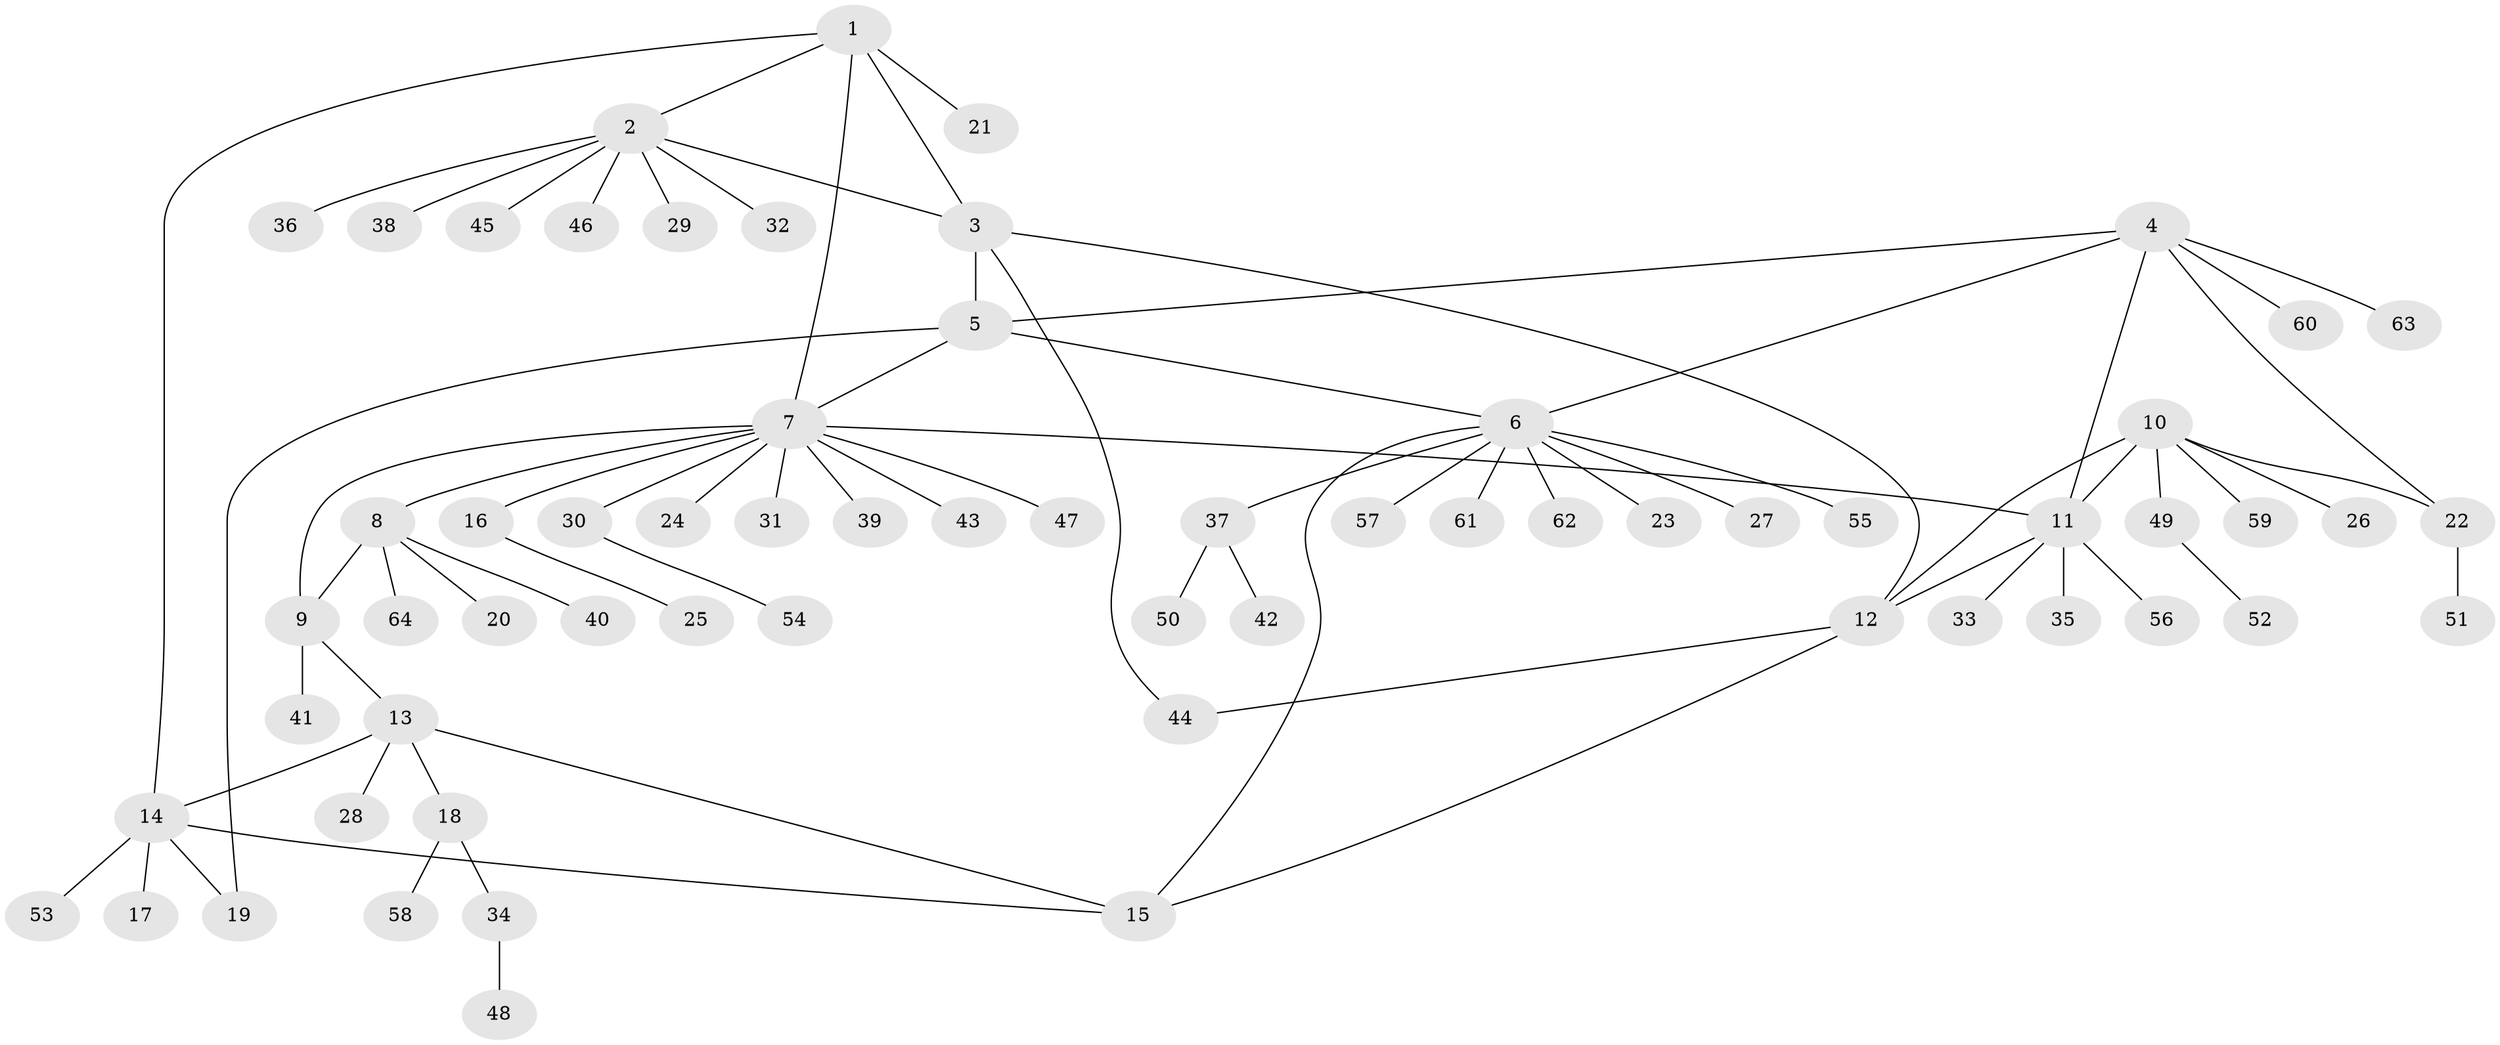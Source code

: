 // Generated by graph-tools (version 1.1) at 2025/37/03/09/25 02:37:17]
// undirected, 64 vertices, 77 edges
graph export_dot {
graph [start="1"]
  node [color=gray90,style=filled];
  1;
  2;
  3;
  4;
  5;
  6;
  7;
  8;
  9;
  10;
  11;
  12;
  13;
  14;
  15;
  16;
  17;
  18;
  19;
  20;
  21;
  22;
  23;
  24;
  25;
  26;
  27;
  28;
  29;
  30;
  31;
  32;
  33;
  34;
  35;
  36;
  37;
  38;
  39;
  40;
  41;
  42;
  43;
  44;
  45;
  46;
  47;
  48;
  49;
  50;
  51;
  52;
  53;
  54;
  55;
  56;
  57;
  58;
  59;
  60;
  61;
  62;
  63;
  64;
  1 -- 2;
  1 -- 3;
  1 -- 7;
  1 -- 14;
  1 -- 21;
  2 -- 3;
  2 -- 29;
  2 -- 32;
  2 -- 36;
  2 -- 38;
  2 -- 45;
  2 -- 46;
  3 -- 5;
  3 -- 12;
  3 -- 44;
  4 -- 5;
  4 -- 6;
  4 -- 11;
  4 -- 22;
  4 -- 60;
  4 -- 63;
  5 -- 6;
  5 -- 7;
  5 -- 19;
  6 -- 15;
  6 -- 23;
  6 -- 27;
  6 -- 37;
  6 -- 55;
  6 -- 57;
  6 -- 61;
  6 -- 62;
  7 -- 8;
  7 -- 9;
  7 -- 11;
  7 -- 16;
  7 -- 24;
  7 -- 30;
  7 -- 31;
  7 -- 39;
  7 -- 43;
  7 -- 47;
  8 -- 9;
  8 -- 20;
  8 -- 40;
  8 -- 64;
  9 -- 13;
  9 -- 41;
  10 -- 11;
  10 -- 12;
  10 -- 22;
  10 -- 26;
  10 -- 49;
  10 -- 59;
  11 -- 12;
  11 -- 33;
  11 -- 35;
  11 -- 56;
  12 -- 15;
  12 -- 44;
  13 -- 14;
  13 -- 15;
  13 -- 18;
  13 -- 28;
  14 -- 15;
  14 -- 17;
  14 -- 19;
  14 -- 53;
  16 -- 25;
  18 -- 34;
  18 -- 58;
  22 -- 51;
  30 -- 54;
  34 -- 48;
  37 -- 42;
  37 -- 50;
  49 -- 52;
}
